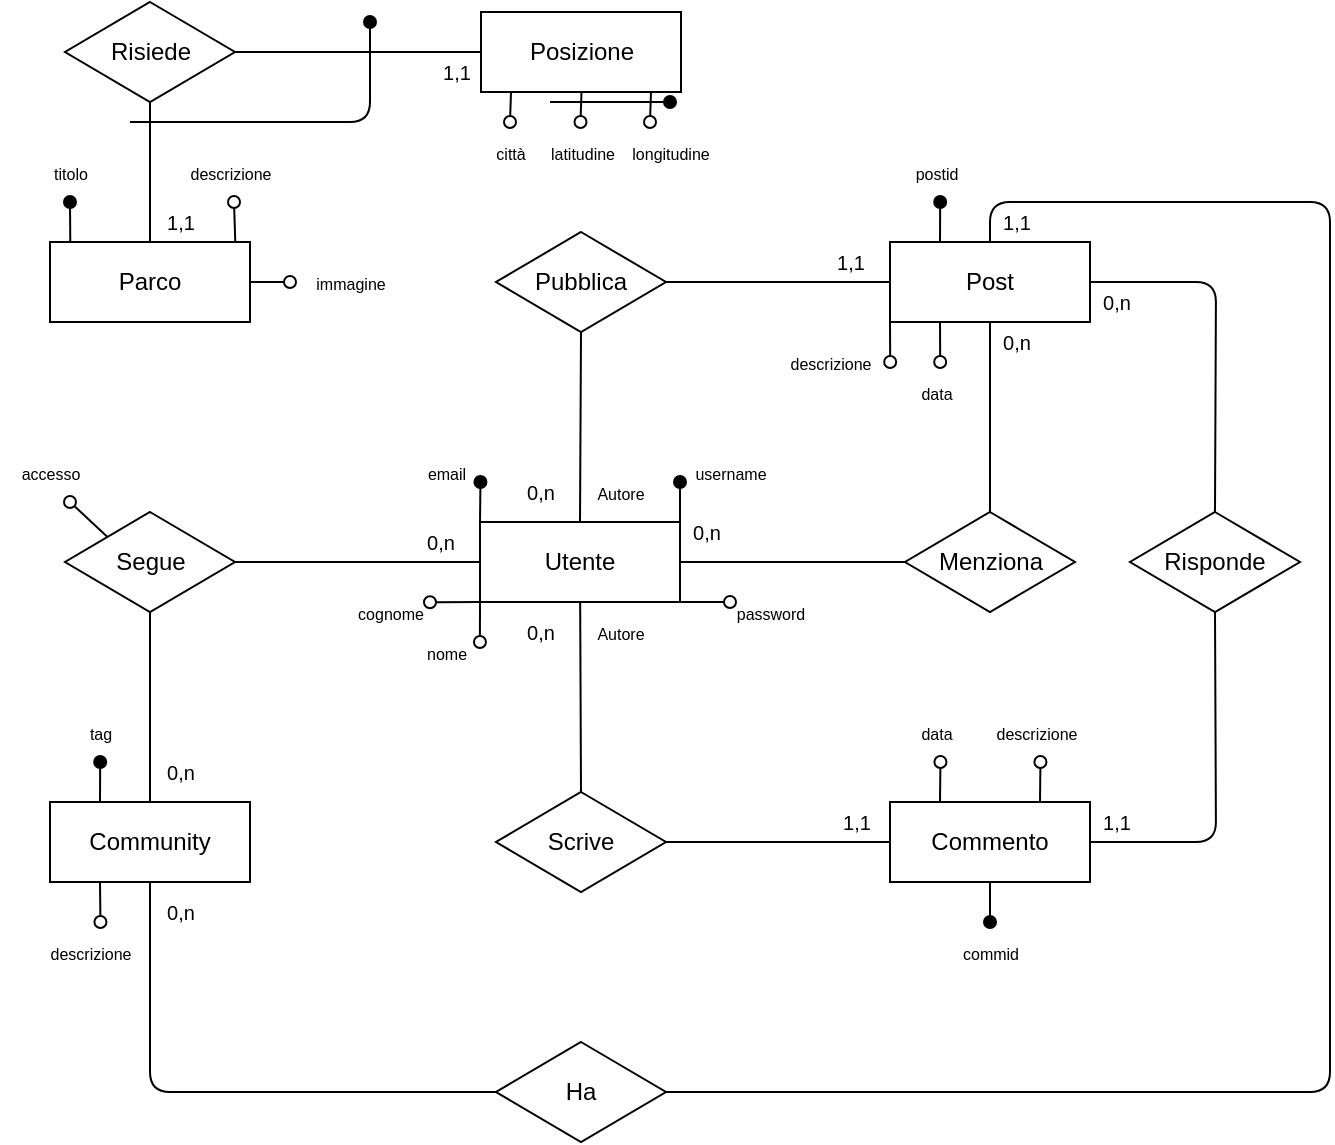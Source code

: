 <mxfile>
    <diagram id="zKmZUeZe92gtSuhLSKFg" name="Page-1">
        <mxGraphModel dx="94" dy="331" grid="1" gridSize="10" guides="1" tooltips="1" connect="1" arrows="1" fold="1" page="1" pageScale="1" pageWidth="850" pageHeight="1100" math="0" shadow="0">
            <root>
                <mxCell id="0"/>
                <mxCell id="1" parent="0"/>
                <mxCell id="24" style="edgeStyle=none;html=1;entryX=1;entryY=0.5;entryDx=0;entryDy=0;endArrow=none;endFill=0;" parent="1" source="2" target="23" edge="1">
                    <mxGeometry relative="1" as="geometry"/>
                </mxCell>
                <mxCell id="27" style="edgeStyle=none;html=1;entryX=0.5;entryY=0;entryDx=0;entryDy=0;endArrow=none;endFill=0;" parent="1" source="2" target="26" edge="1">
                    <mxGeometry relative="1" as="geometry"/>
                </mxCell>
                <mxCell id="32" style="edgeStyle=none;html=1;entryX=0;entryY=0.5;entryDx=0;entryDy=0;endArrow=none;endFill=0;" parent="1" source="2" target="20" edge="1">
                    <mxGeometry relative="1" as="geometry"/>
                </mxCell>
                <mxCell id="95" style="edgeStyle=none;html=1;exitX=0;exitY=0;exitDx=0;exitDy=0;endArrow=oval;endFill=1;" parent="1" source="2" edge="1">
                    <mxGeometry relative="1" as="geometry">
                        <mxPoint x="375.222" y="240" as="targetPoint"/>
                    </mxGeometry>
                </mxCell>
                <mxCell id="96" style="edgeStyle=none;html=1;exitX=1;exitY=1;exitDx=0;exitDy=0;endArrow=oval;endFill=0;" parent="1" source="2" edge="1">
                    <mxGeometry relative="1" as="geometry">
                        <mxPoint x="500" y="300" as="targetPoint"/>
                    </mxGeometry>
                </mxCell>
                <mxCell id="97" style="edgeStyle=none;html=1;exitX=0;exitY=1;exitDx=0;exitDy=0;endArrow=oval;endFill=0;" parent="1" source="2" edge="1">
                    <mxGeometry relative="1" as="geometry">
                        <mxPoint x="350" y="300.138" as="targetPoint"/>
                    </mxGeometry>
                </mxCell>
                <mxCell id="99" style="edgeStyle=none;html=1;exitX=0;exitY=1;exitDx=0;exitDy=0;endArrow=oval;endFill=0;" parent="1" source="2" edge="1">
                    <mxGeometry relative="1" as="geometry">
                        <mxPoint x="374.973" y="320" as="targetPoint"/>
                    </mxGeometry>
                </mxCell>
                <mxCell id="2" value="Utente" style="whiteSpace=wrap;html=1;align=center;" parent="1" vertex="1">
                    <mxGeometry x="375" y="260" width="100" height="40" as="geometry"/>
                </mxCell>
                <mxCell id="43" style="edgeStyle=none;html=1;entryX=0.5;entryY=1;entryDx=0;entryDy=0;endArrow=none;endFill=0;" parent="1" source="7" target="41" edge="1">
                    <mxGeometry relative="1" as="geometry"/>
                </mxCell>
                <mxCell id="108" style="edgeStyle=none;html=1;endArrow=oval;endFill=1;" parent="1" edge="1">
                    <mxGeometry relative="1" as="geometry">
                        <mxPoint x="320" y="10" as="targetPoint"/>
                        <mxPoint x="200" y="60" as="sourcePoint"/>
                        <Array as="points">
                            <mxPoint x="320" y="60"/>
                        </Array>
                    </mxGeometry>
                </mxCell>
                <mxCell id="7" value="Parco" style="whiteSpace=wrap;html=1;align=center;" parent="1" vertex="1">
                    <mxGeometry x="160" y="120" width="100" height="40" as="geometry"/>
                </mxCell>
                <mxCell id="25" style="edgeStyle=none;html=1;entryX=0.5;entryY=1;entryDx=0;entryDy=0;endArrow=none;endFill=0;" parent="1" source="8" target="23" edge="1">
                    <mxGeometry relative="1" as="geometry"/>
                </mxCell>
                <mxCell id="30" style="edgeStyle=none;html=1;entryX=0;entryY=0.5;entryDx=0;entryDy=0;endArrow=none;endFill=0;" parent="1" source="8" target="29" edge="1">
                    <mxGeometry relative="1" as="geometry">
                        <Array as="points">
                            <mxPoint x="210" y="545"/>
                        </Array>
                    </mxGeometry>
                </mxCell>
                <mxCell id="61" style="edgeStyle=none;html=1;exitX=0.25;exitY=0;exitDx=0;exitDy=0;endArrow=oval;endFill=1;" parent="1" source="8" edge="1">
                    <mxGeometry relative="1" as="geometry">
                        <mxPoint x="185.095" y="380" as="targetPoint"/>
                    </mxGeometry>
                </mxCell>
                <mxCell id="92" style="edgeStyle=none;html=1;exitX=0.25;exitY=1;exitDx=0;exitDy=0;endArrow=oval;endFill=0;" parent="1" source="8" edge="1">
                    <mxGeometry relative="1" as="geometry">
                        <mxPoint x="185.222" y="460" as="targetPoint"/>
                    </mxGeometry>
                </mxCell>
                <mxCell id="8" value="Community" style="whiteSpace=wrap;html=1;align=center;" parent="1" vertex="1">
                    <mxGeometry x="160" y="400" width="100" height="40" as="geometry"/>
                </mxCell>
                <mxCell id="34" style="edgeStyle=none;html=1;entryX=0.5;entryY=1;entryDx=0;entryDy=0;endArrow=none;endFill=0;" parent="1" source="9" target="33" edge="1">
                    <mxGeometry relative="1" as="geometry">
                        <Array as="points">
                            <mxPoint x="743" y="420"/>
                        </Array>
                    </mxGeometry>
                </mxCell>
                <mxCell id="82" style="edgeStyle=none;html=1;exitX=0.25;exitY=0;exitDx=0;exitDy=0;endArrow=oval;endFill=0;" parent="1" source="9" edge="1">
                    <mxGeometry relative="1" as="geometry">
                        <mxPoint x="605.222" y="380" as="targetPoint"/>
                    </mxGeometry>
                </mxCell>
                <mxCell id="84" style="edgeStyle=none;html=1;endArrow=oval;endFill=1;" parent="1" source="9" edge="1">
                    <mxGeometry relative="1" as="geometry">
                        <mxPoint x="630" y="460" as="targetPoint"/>
                    </mxGeometry>
                </mxCell>
                <mxCell id="85" style="edgeStyle=none;html=1;exitX=0.75;exitY=0;exitDx=0;exitDy=0;endArrow=oval;endFill=0;" parent="1" source="9" edge="1">
                    <mxGeometry relative="1" as="geometry">
                        <mxPoint x="655.222" y="380" as="targetPoint"/>
                    </mxGeometry>
                </mxCell>
                <mxCell id="9" value="Commento" style="whiteSpace=wrap;html=1;align=center;" parent="1" vertex="1">
                    <mxGeometry x="580" y="400" width="100" height="40" as="geometry"/>
                </mxCell>
                <mxCell id="21" style="edgeStyle=none;html=1;entryX=0.5;entryY=0;entryDx=0;entryDy=0;endArrow=none;endFill=0;" parent="1" source="10" target="20" edge="1">
                    <mxGeometry relative="1" as="geometry"/>
                </mxCell>
                <mxCell id="35" style="edgeStyle=none;html=1;entryX=0.5;entryY=0;entryDx=0;entryDy=0;endArrow=none;endFill=0;" parent="1" source="10" target="33" edge="1">
                    <mxGeometry relative="1" as="geometry">
                        <Array as="points">
                            <mxPoint x="743" y="140"/>
                        </Array>
                    </mxGeometry>
                </mxCell>
                <mxCell id="65" style="edgeStyle=none;html=1;exitX=0.25;exitY=0;exitDx=0;exitDy=0;endArrow=oval;endFill=1;" parent="1" source="10" edge="1">
                    <mxGeometry relative="1" as="geometry">
                        <mxPoint x="605.095" y="100" as="targetPoint"/>
                    </mxGeometry>
                </mxCell>
                <mxCell id="66" style="edgeStyle=none;html=1;exitX=0.25;exitY=1;exitDx=0;exitDy=0;endArrow=oval;endFill=0;" parent="1" source="10" edge="1">
                    <mxGeometry relative="1" as="geometry">
                        <mxPoint x="605.095" y="180" as="targetPoint"/>
                    </mxGeometry>
                </mxCell>
                <mxCell id="67" style="edgeStyle=none;html=1;exitX=0.75;exitY=1;exitDx=0;exitDy=0;endArrow=oval;endFill=0;" parent="1" edge="1">
                    <mxGeometry relative="1" as="geometry">
                        <mxPoint x="580.095" y="180" as="targetPoint"/>
                        <mxPoint x="580.0" y="160.0" as="sourcePoint"/>
                    </mxGeometry>
                </mxCell>
                <mxCell id="10" value="Post" style="whiteSpace=wrap;html=1;align=center;" parent="1" vertex="1">
                    <mxGeometry x="580" y="120" width="100" height="40" as="geometry"/>
                </mxCell>
                <mxCell id="18" style="edgeStyle=none;html=1;exitX=0.5;exitY=1;exitDx=0;exitDy=0;entryX=0.5;entryY=0;entryDx=0;entryDy=0;endArrow=none;endFill=0;" parent="1" source="12" target="2" edge="1">
                    <mxGeometry relative="1" as="geometry"/>
                </mxCell>
                <mxCell id="19" style="edgeStyle=none;html=1;entryX=0;entryY=0.5;entryDx=0;entryDy=0;endArrow=none;endFill=0;" parent="1" source="12" target="10" edge="1">
                    <mxGeometry relative="1" as="geometry"/>
                </mxCell>
                <mxCell id="12" value="Pubblica" style="shape=rhombus;perimeter=rhombusPerimeter;whiteSpace=wrap;html=1;align=center;" parent="1" vertex="1">
                    <mxGeometry x="383" y="115" width="85" height="50" as="geometry"/>
                </mxCell>
                <mxCell id="20" value="Menziona" style="shape=rhombus;perimeter=rhombusPerimeter;whiteSpace=wrap;html=1;align=center;" parent="1" vertex="1">
                    <mxGeometry x="587.5" y="255" width="85" height="50" as="geometry"/>
                </mxCell>
                <mxCell id="59" style="edgeStyle=none;html=1;exitX=0;exitY=0;exitDx=0;exitDy=0;endArrow=oval;endFill=0;" parent="1" source="23" edge="1">
                    <mxGeometry relative="1" as="geometry">
                        <mxPoint x="170" y="250" as="targetPoint"/>
                    </mxGeometry>
                </mxCell>
                <mxCell id="23" value="Segue" style="shape=rhombus;perimeter=rhombusPerimeter;whiteSpace=wrap;html=1;align=center;" parent="1" vertex="1">
                    <mxGeometry x="167.5" y="255" width="85" height="50" as="geometry"/>
                </mxCell>
                <mxCell id="28" style="edgeStyle=none;html=1;entryX=0;entryY=0.5;entryDx=0;entryDy=0;endArrow=none;endFill=0;" parent="1" source="26" target="9" edge="1">
                    <mxGeometry relative="1" as="geometry"/>
                </mxCell>
                <mxCell id="26" value="Scrive" style="shape=rhombus;perimeter=rhombusPerimeter;whiteSpace=wrap;html=1;align=center;" parent="1" vertex="1">
                    <mxGeometry x="383" y="395" width="85" height="50" as="geometry"/>
                </mxCell>
                <mxCell id="31" style="edgeStyle=none;html=1;entryX=0.5;entryY=0;entryDx=0;entryDy=0;endArrow=none;endFill=0;" parent="1" source="29" target="10" edge="1">
                    <mxGeometry relative="1" as="geometry">
                        <Array as="points">
                            <mxPoint x="800" y="545"/>
                            <mxPoint x="800" y="140"/>
                            <mxPoint x="800" y="100"/>
                            <mxPoint x="630" y="100"/>
                        </Array>
                    </mxGeometry>
                </mxCell>
                <mxCell id="29" value="Ha" style="shape=rhombus;perimeter=rhombusPerimeter;whiteSpace=wrap;html=1;align=center;" parent="1" vertex="1">
                    <mxGeometry x="383" y="520" width="85" height="50" as="geometry"/>
                </mxCell>
                <mxCell id="33" value="Risponde" style="shape=rhombus;perimeter=rhombusPerimeter;whiteSpace=wrap;html=1;align=center;" parent="1" vertex="1">
                    <mxGeometry x="700" y="255" width="85" height="50" as="geometry"/>
                </mxCell>
                <mxCell id="37" style="edgeStyle=none;html=1;exitX=0.5;exitY=0;exitDx=0;exitDy=0;endArrow=oval;endFill=0;" parent="1" edge="1">
                    <mxGeometry relative="1" as="geometry">
                        <mxPoint x="252" y="100" as="targetPoint"/>
                        <mxPoint x="252.64" y="120" as="sourcePoint"/>
                    </mxGeometry>
                </mxCell>
                <mxCell id="38" style="edgeStyle=none;html=1;exitX=0.5;exitY=0;exitDx=0;exitDy=0;endArrow=oval;endFill=1;" parent="1" edge="1">
                    <mxGeometry relative="1" as="geometry">
                        <mxPoint x="169.997" y="100" as="targetPoint"/>
                        <mxPoint x="170.14" y="120" as="sourcePoint"/>
                    </mxGeometry>
                </mxCell>
                <mxCell id="39" style="edgeStyle=none;html=1;exitX=1;exitY=0.5;exitDx=0;exitDy=0;endArrow=oval;endFill=0;" parent="1" source="7" edge="1">
                    <mxGeometry relative="1" as="geometry">
                        <mxPoint x="280" y="140" as="targetPoint"/>
                        <mxPoint x="270.14" y="150" as="sourcePoint"/>
                    </mxGeometry>
                </mxCell>
                <mxCell id="40" value="&lt;font style=&quot;font-size: 8px;&quot;&gt;titolo&lt;/font&gt;" style="text;html=1;align=center;verticalAlign=middle;resizable=0;points=[];autosize=1;strokeColor=none;fillColor=none;" parent="1" vertex="1">
                    <mxGeometry x="150" y="70" width="40" height="30" as="geometry"/>
                </mxCell>
                <mxCell id="45" style="edgeStyle=none;html=1;entryX=0;entryY=0.5;entryDx=0;entryDy=0;endArrow=none;endFill=0;" parent="1" source="41" target="42" edge="1">
                    <mxGeometry relative="1" as="geometry"/>
                </mxCell>
                <mxCell id="41" value="Risiede" style="shape=rhombus;perimeter=rhombusPerimeter;whiteSpace=wrap;html=1;align=center;" parent="1" vertex="1">
                    <mxGeometry x="167.5" width="85" height="50" as="geometry"/>
                </mxCell>
                <mxCell id="42" value="Posizione" style="whiteSpace=wrap;html=1;align=center;" parent="1" vertex="1">
                    <mxGeometry x="375.5" y="5" width="100" height="40" as="geometry"/>
                </mxCell>
                <mxCell id="46" style="edgeStyle=none;html=1;exitX=0.25;exitY=1;exitDx=0;exitDy=0;endArrow=oval;endFill=0;" parent="1" edge="1">
                    <mxGeometry relative="1" as="geometry">
                        <mxPoint x="390" y="60" as="targetPoint"/>
                        <mxPoint x="390.5" y="45" as="sourcePoint"/>
                    </mxGeometry>
                </mxCell>
                <mxCell id="47" style="edgeStyle=none;html=1;exitX=0.25;exitY=1;exitDx=0;exitDy=0;endArrow=oval;endFill=0;" parent="1" edge="1">
                    <mxGeometry relative="1" as="geometry">
                        <mxPoint x="460" y="60" as="targetPoint"/>
                        <mxPoint x="460.5" y="45" as="sourcePoint"/>
                    </mxGeometry>
                </mxCell>
                <mxCell id="49" value="&lt;span style=&quot;font-size: 8px;&quot;&gt;città&lt;/span&gt;" style="text;html=1;align=center;verticalAlign=middle;resizable=0;points=[];autosize=1;strokeColor=none;fillColor=none;" parent="1" vertex="1">
                    <mxGeometry x="370" y="60" width="40" height="30" as="geometry"/>
                </mxCell>
                <mxCell id="50" value="&lt;span style=&quot;font-size: 8px;&quot;&gt;longitudine&lt;/span&gt;" style="text;html=1;align=center;verticalAlign=middle;resizable=0;points=[];autosize=1;strokeColor=none;fillColor=none;" parent="1" vertex="1">
                    <mxGeometry x="440" y="60" width="60" height="30" as="geometry"/>
                </mxCell>
                <mxCell id="51" value="&lt;span style=&quot;font-size: 8px;&quot;&gt;latitudine&lt;/span&gt;" style="text;html=1;align=center;verticalAlign=middle;resizable=0;points=[];autosize=1;strokeColor=none;fillColor=none;" parent="1" vertex="1">
                    <mxGeometry x="395.5" y="60" width="60" height="30" as="geometry"/>
                </mxCell>
                <mxCell id="54" style="edgeStyle=none;html=1;exitX=0.25;exitY=1;exitDx=0;exitDy=0;endArrow=oval;endFill=0;" parent="1" edge="1">
                    <mxGeometry relative="1" as="geometry">
                        <mxPoint x="425.25" y="60" as="targetPoint"/>
                        <mxPoint x="425.75" y="45" as="sourcePoint"/>
                    </mxGeometry>
                </mxCell>
                <mxCell id="57" value="&lt;font style=&quot;font-size: 8px;&quot;&gt;descrizione&lt;/font&gt;" style="text;html=1;align=center;verticalAlign=middle;resizable=0;points=[];autosize=1;strokeColor=none;fillColor=none;" parent="1" vertex="1">
                    <mxGeometry x="220" y="70" width="60" height="30" as="geometry"/>
                </mxCell>
                <mxCell id="58" value="&lt;font style=&quot;font-size: 8px;&quot;&gt;immagine&lt;/font&gt;" style="text;html=1;align=center;verticalAlign=middle;resizable=0;points=[];autosize=1;strokeColor=none;fillColor=none;" parent="1" vertex="1">
                    <mxGeometry x="280" y="125" width="60" height="30" as="geometry"/>
                </mxCell>
                <mxCell id="60" value="&lt;font style=&quot;font-size: 8px;&quot;&gt;accesso&lt;/font&gt;" style="text;html=1;align=center;verticalAlign=middle;resizable=0;points=[];autosize=1;strokeColor=none;fillColor=none;" parent="1" vertex="1">
                    <mxGeometry x="135" y="220" width="50" height="30" as="geometry"/>
                </mxCell>
                <mxCell id="63" value="&lt;font style=&quot;font-size: 8px;&quot;&gt;tag&lt;/font&gt;" style="text;html=1;align=center;verticalAlign=middle;resizable=0;points=[];autosize=1;strokeColor=none;fillColor=none;" parent="1" vertex="1">
                    <mxGeometry x="170" y="350" width="30" height="30" as="geometry"/>
                </mxCell>
                <mxCell id="64" value="&lt;font style=&quot;font-size: 8px;&quot;&gt;descrizione&lt;/font&gt;" style="text;html=1;align=center;verticalAlign=middle;resizable=0;points=[];autosize=1;strokeColor=none;fillColor=none;" parent="1" vertex="1">
                    <mxGeometry x="150" y="460" width="60" height="30" as="geometry"/>
                </mxCell>
                <mxCell id="68" value="&lt;span style=&quot;font-size: 8px;&quot;&gt;postid&lt;/span&gt;" style="text;html=1;align=center;verticalAlign=middle;resizable=0;points=[];autosize=1;strokeColor=none;fillColor=none;" parent="1" vertex="1">
                    <mxGeometry x="582.5" y="70" width="40" height="30" as="geometry"/>
                </mxCell>
                <mxCell id="69" value="&lt;span style=&quot;font-size: 8px;&quot;&gt;data&lt;/span&gt;" style="text;html=1;align=center;verticalAlign=middle;resizable=0;points=[];autosize=1;strokeColor=none;fillColor=none;" parent="1" vertex="1">
                    <mxGeometry x="582.5" y="180" width="40" height="30" as="geometry"/>
                </mxCell>
                <mxCell id="70" value="&lt;span style=&quot;font-size: 8px;&quot;&gt;descrizione&lt;/span&gt;" style="text;html=1;align=center;verticalAlign=middle;resizable=0;points=[];autosize=1;strokeColor=none;fillColor=none;" parent="1" vertex="1">
                    <mxGeometry x="520" y="165" width="60" height="30" as="geometry"/>
                </mxCell>
                <mxCell id="71" value="&lt;span style=&quot;font-size: 8px;&quot;&gt;Autore&lt;/span&gt;" style="text;html=1;align=center;verticalAlign=middle;resizable=0;points=[];autosize=1;strokeColor=none;fillColor=none;" parent="1" vertex="1">
                    <mxGeometry x="420" y="230" width="50" height="30" as="geometry"/>
                </mxCell>
                <mxCell id="72" value="&lt;span style=&quot;font-size: 8px;&quot;&gt;Autore&lt;/span&gt;" style="text;html=1;align=center;verticalAlign=middle;resizable=0;points=[];autosize=1;strokeColor=none;fillColor=none;" parent="1" vertex="1">
                    <mxGeometry x="420" y="300" width="50" height="30" as="geometry"/>
                </mxCell>
                <mxCell id="73" value="&lt;font style=&quot;font-size: 10px;&quot;&gt;0,n&lt;/font&gt;" style="text;html=1;align=center;verticalAlign=middle;resizable=0;points=[];autosize=1;strokeColor=none;fillColor=none;" parent="1" vertex="1">
                    <mxGeometry x="622.5" y="155" width="40" height="30" as="geometry"/>
                </mxCell>
                <mxCell id="74" value="&lt;font style=&quot;font-size: 10px;&quot;&gt;0,n&lt;/font&gt;" style="text;html=1;align=center;verticalAlign=middle;resizable=0;points=[];autosize=1;strokeColor=none;fillColor=none;" parent="1" vertex="1">
                    <mxGeometry x="468" y="250" width="40" height="30" as="geometry"/>
                </mxCell>
                <mxCell id="75" value="&lt;font style=&quot;font-size: 10px;&quot;&gt;0,n&lt;/font&gt;" style="text;html=1;align=center;verticalAlign=middle;resizable=0;points=[];autosize=1;strokeColor=none;fillColor=none;" parent="1" vertex="1">
                    <mxGeometry x="385" y="230" width="40" height="30" as="geometry"/>
                </mxCell>
                <mxCell id="76" value="&lt;font style=&quot;font-size: 10px;&quot;&gt;1,1&lt;/font&gt;" style="text;html=1;align=center;verticalAlign=middle;resizable=0;points=[];autosize=1;strokeColor=none;fillColor=none;" parent="1" vertex="1">
                    <mxGeometry x="540" y="115" width="40" height="30" as="geometry"/>
                </mxCell>
                <mxCell id="77" value="&lt;font style=&quot;font-size: 10px;&quot;&gt;0,n&lt;/font&gt;" style="text;html=1;align=center;verticalAlign=middle;resizable=0;points=[];autosize=1;strokeColor=none;fillColor=none;" parent="1" vertex="1">
                    <mxGeometry x="385" y="300" width="40" height="30" as="geometry"/>
                </mxCell>
                <mxCell id="78" value="&lt;font style=&quot;font-size: 10px;&quot;&gt;0,n&lt;/font&gt;" style="text;html=1;align=center;verticalAlign=middle;resizable=0;points=[];autosize=1;strokeColor=none;fillColor=none;" parent="1" vertex="1">
                    <mxGeometry x="672.5" y="135" width="40" height="30" as="geometry"/>
                </mxCell>
                <mxCell id="79" value="&lt;font style=&quot;font-size: 10px;&quot;&gt;1,1&lt;/font&gt;" style="text;html=1;align=center;verticalAlign=middle;resizable=0;points=[];autosize=1;strokeColor=none;fillColor=none;" parent="1" vertex="1">
                    <mxGeometry x="622.5" y="95" width="40" height="30" as="geometry"/>
                </mxCell>
                <mxCell id="80" value="&lt;font style=&quot;font-size: 10px;&quot;&gt;1,1&lt;/font&gt;" style="text;html=1;align=center;verticalAlign=middle;resizable=0;points=[];autosize=1;strokeColor=none;fillColor=none;" parent="1" vertex="1">
                    <mxGeometry x="672.5" y="395" width="40" height="30" as="geometry"/>
                </mxCell>
                <mxCell id="81" value="&lt;font style=&quot;font-size: 10px;&quot;&gt;1,1&lt;/font&gt;" style="text;html=1;align=center;verticalAlign=middle;resizable=0;points=[];autosize=1;strokeColor=none;fillColor=none;" parent="1" vertex="1">
                    <mxGeometry x="542.5" y="395" width="40" height="30" as="geometry"/>
                </mxCell>
                <mxCell id="88" value="&lt;span style=&quot;font-size: 8px;&quot;&gt;commid&lt;/span&gt;" style="text;html=1;align=center;verticalAlign=middle;resizable=0;points=[];autosize=1;strokeColor=none;fillColor=none;" parent="1" vertex="1">
                    <mxGeometry x="605" y="460" width="50" height="30" as="geometry"/>
                </mxCell>
                <mxCell id="89" value="&lt;span style=&quot;font-size: 8px;&quot;&gt;descrizione&lt;/span&gt;" style="text;html=1;align=center;verticalAlign=middle;resizable=0;points=[];autosize=1;strokeColor=none;fillColor=none;" parent="1" vertex="1">
                    <mxGeometry x="622.5" y="350" width="60" height="30" as="geometry"/>
                </mxCell>
                <mxCell id="90" value="&lt;span style=&quot;font-size: 8px;&quot;&gt;data&lt;/span&gt;" style="text;html=1;align=center;verticalAlign=middle;resizable=0;points=[];autosize=1;strokeColor=none;fillColor=none;" parent="1" vertex="1">
                    <mxGeometry x="582.5" y="350" width="40" height="30" as="geometry"/>
                </mxCell>
                <mxCell id="91" value="&lt;font style=&quot;font-size: 10px;&quot;&gt;0,n&lt;/font&gt;" style="text;html=1;align=center;verticalAlign=middle;resizable=0;points=[];autosize=1;strokeColor=none;fillColor=none;" parent="1" vertex="1">
                    <mxGeometry x="335" y="255" width="40" height="30" as="geometry"/>
                </mxCell>
                <mxCell id="93" value="&lt;font style=&quot;font-size: 10px;&quot;&gt;0,n&lt;/font&gt;" style="text;html=1;align=center;verticalAlign=middle;resizable=0;points=[];autosize=1;strokeColor=none;fillColor=none;" parent="1" vertex="1">
                    <mxGeometry x="205" y="370" width="40" height="30" as="geometry"/>
                </mxCell>
                <mxCell id="94" value="&lt;font style=&quot;font-size: 10px;&quot;&gt;0,n&lt;/font&gt;" style="text;html=1;align=center;verticalAlign=middle;resizable=0;points=[];autosize=1;strokeColor=none;fillColor=none;" parent="1" vertex="1">
                    <mxGeometry x="205" y="440" width="40" height="30" as="geometry"/>
                </mxCell>
                <mxCell id="100" style="edgeStyle=none;html=1;exitX=1;exitY=1;exitDx=0;exitDy=0;endArrow=oval;endFill=1;" parent="1" edge="1">
                    <mxGeometry relative="1" as="geometry">
                        <mxPoint x="475" y="240" as="targetPoint"/>
                        <mxPoint x="475" y="259.73" as="sourcePoint"/>
                    </mxGeometry>
                </mxCell>
                <mxCell id="101" value="&lt;span style=&quot;font-size: 8px;&quot;&gt;username&lt;/span&gt;" style="text;html=1;align=center;verticalAlign=middle;resizable=0;points=[];autosize=1;strokeColor=none;fillColor=none;" parent="1" vertex="1">
                    <mxGeometry x="470" y="220" width="60" height="30" as="geometry"/>
                </mxCell>
                <mxCell id="102" value="&lt;span style=&quot;font-size: 8px;&quot;&gt;email&lt;/span&gt;" style="text;html=1;align=center;verticalAlign=middle;resizable=0;points=[];autosize=1;strokeColor=none;fillColor=none;" parent="1" vertex="1">
                    <mxGeometry x="338" y="220" width="40" height="30" as="geometry"/>
                </mxCell>
                <mxCell id="103" value="&lt;span style=&quot;font-size: 8px;&quot;&gt;password&lt;/span&gt;" style="text;html=1;align=center;verticalAlign=middle;resizable=0;points=[];autosize=1;strokeColor=none;fillColor=none;" parent="1" vertex="1">
                    <mxGeometry x="490" y="290" width="60" height="30" as="geometry"/>
                </mxCell>
                <mxCell id="104" value="&lt;span style=&quot;font-size: 8px;&quot;&gt;nome&lt;/span&gt;" style="text;html=1;align=center;verticalAlign=middle;resizable=0;points=[];autosize=1;strokeColor=none;fillColor=none;" parent="1" vertex="1">
                    <mxGeometry x="338" y="310" width="40" height="30" as="geometry"/>
                </mxCell>
                <mxCell id="105" value="&lt;span style=&quot;font-size: 8px;&quot;&gt;cognome&lt;/span&gt;" style="text;html=1;align=center;verticalAlign=middle;resizable=0;points=[];autosize=1;strokeColor=none;fillColor=none;" parent="1" vertex="1">
                    <mxGeometry x="300" y="290" width="60" height="30" as="geometry"/>
                </mxCell>
                <mxCell id="109" value="&lt;font style=&quot;font-size: 10px;&quot;&gt;1,1&lt;/font&gt;" style="text;html=1;align=center;verticalAlign=middle;resizable=0;points=[];autosize=1;strokeColor=none;fillColor=none;" parent="1" vertex="1">
                    <mxGeometry x="343" y="20" width="40" height="30" as="geometry"/>
                </mxCell>
                <mxCell id="110" value="&lt;font style=&quot;font-size: 10px;&quot;&gt;1,1&lt;/font&gt;" style="text;html=1;align=center;verticalAlign=middle;resizable=0;points=[];autosize=1;strokeColor=none;fillColor=none;" parent="1" vertex="1">
                    <mxGeometry x="205" y="95" width="40" height="30" as="geometry"/>
                </mxCell>
                <mxCell id="111" style="edgeStyle=none;html=1;endArrow=oval;endFill=1;" edge="1" parent="1">
                    <mxGeometry relative="1" as="geometry">
                        <mxPoint x="470" y="50" as="targetPoint"/>
                        <mxPoint x="410" y="50" as="sourcePoint"/>
                        <Array as="points">
                            <mxPoint x="440" y="50"/>
                        </Array>
                    </mxGeometry>
                </mxCell>
            </root>
        </mxGraphModel>
    </diagram>
</mxfile>